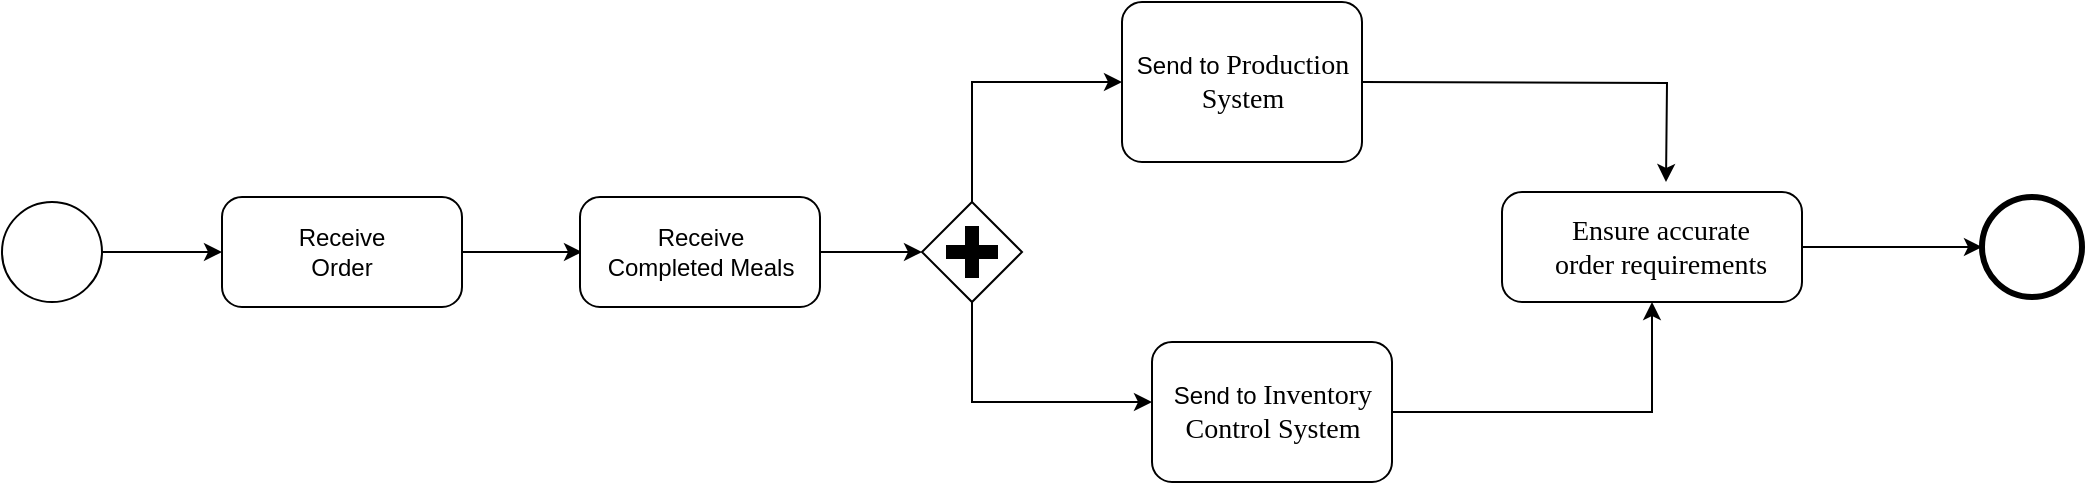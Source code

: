 <mxfile version="25.0.3">
  <diagram name="第 1 页" id="kunoE562ZuYw9vsu3_-h">
    <mxGraphModel dx="1221" dy="1894" grid="1" gridSize="10" guides="1" tooltips="1" connect="1" arrows="1" fold="1" page="1" pageScale="1" pageWidth="827" pageHeight="1169" math="0" shadow="0">
      <root>
        <mxCell id="0" />
        <mxCell id="1" parent="0" />
        <mxCell id="fXp9aWVOsmLKfyarqgo--42" value="" style="points=[[0.145,0.145,0],[0.5,0,0],[0.855,0.145,0],[1,0.5,0],[0.855,0.855,0],[0.5,1,0],[0.145,0.855,0],[0,0.5,0]];shape=mxgraph.bpmn.event;html=1;verticalLabelPosition=bottom;labelBackgroundColor=#ffffff;verticalAlign=top;align=center;perimeter=ellipsePerimeter;outlineConnect=0;aspect=fixed;outline=standard;symbol=general;" parent="1" vertex="1">
          <mxGeometry x="80" y="40" width="50" height="50" as="geometry" />
        </mxCell>
        <mxCell id="fXp9aWVOsmLKfyarqgo--43" value="" style="points=[[0.145,0.145,0],[0.5,0,0],[0.855,0.145,0],[1,0.5,0],[0.855,0.855,0],[0.5,1,0],[0.145,0.855,0],[0,0.5,0]];shape=mxgraph.bpmn.event;html=1;verticalLabelPosition=bottom;labelBackgroundColor=#ffffff;verticalAlign=top;align=center;perimeter=ellipsePerimeter;outlineConnect=0;aspect=fixed;outline=standard;symbol=general;strokeWidth=3;" parent="1" vertex="1">
          <mxGeometry x="1070" y="37.5" width="50" height="50" as="geometry" />
        </mxCell>
        <mxCell id="fXp9aWVOsmLKfyarqgo--52" style="edgeStyle=orthogonalEdgeStyle;rounded=0;orthogonalLoop=1;jettySize=auto;html=1;" parent="1" source="fXp9aWVOsmLKfyarqgo--45" edge="1">
          <mxGeometry relative="1" as="geometry">
            <mxPoint x="370" y="65" as="targetPoint" />
          </mxGeometry>
        </mxCell>
        <mxCell id="fXp9aWVOsmLKfyarqgo--45" value="" style="points=[[0.25,0,0],[0.5,0,0],[0.75,0,0],[1,0.25,0],[1,0.5,0],[1,0.75,0],[0.75,1,0],[0.5,1,0],[0.25,1,0],[0,0.75,0],[0,0.5,0],[0,0.25,0]];shape=mxgraph.bpmn.task;whiteSpace=wrap;rectStyle=rounded;size=10;html=1;container=1;expand=0;collapsible=0;taskMarker=abstract;" parent="1" vertex="1">
          <mxGeometry x="190" y="37.5" width="120" height="55" as="geometry" />
        </mxCell>
        <mxCell id="fXp9aWVOsmLKfyarqgo--47" value="Receive Order" style="text;html=1;align=center;verticalAlign=middle;whiteSpace=wrap;rounded=0;" parent="fXp9aWVOsmLKfyarqgo--45" vertex="1">
          <mxGeometry x="30" y="12.5" width="60" height="30" as="geometry" />
        </mxCell>
        <mxCell id="fXp9aWVOsmLKfyarqgo--46" style="edgeStyle=orthogonalEdgeStyle;rounded=0;orthogonalLoop=1;jettySize=auto;html=1;entryX=0;entryY=0.5;entryDx=0;entryDy=0;entryPerimeter=0;" parent="1" source="fXp9aWVOsmLKfyarqgo--42" target="fXp9aWVOsmLKfyarqgo--45" edge="1">
          <mxGeometry relative="1" as="geometry" />
        </mxCell>
        <mxCell id="fXp9aWVOsmLKfyarqgo--59" style="edgeStyle=orthogonalEdgeStyle;rounded=0;orthogonalLoop=1;jettySize=auto;html=1;exitX=0.5;exitY=1;exitDx=0;exitDy=0;exitPerimeter=0;" parent="1" source="fXp9aWVOsmLKfyarqgo--48" edge="1">
          <mxGeometry relative="1" as="geometry">
            <mxPoint x="655" y="140" as="targetPoint" />
            <mxPoint x="590" y="90" as="sourcePoint" />
            <Array as="points">
              <mxPoint x="565" y="140" />
            </Array>
          </mxGeometry>
        </mxCell>
        <mxCell id="fXp9aWVOsmLKfyarqgo--48" value="" style="points=[[0.25,0.25,0],[0.5,0,0],[0.75,0.25,0],[1,0.5,0],[0.75,0.75,0],[0.5,1,0],[0.25,0.75,0],[0,0.5,0]];shape=mxgraph.bpmn.gateway2;html=1;verticalLabelPosition=bottom;labelBackgroundColor=#ffffff;verticalAlign=top;align=center;perimeter=rhombusPerimeter;outlineConnect=0;outline=none;symbol=none;gwType=parallel;" parent="1" vertex="1">
          <mxGeometry x="540" y="40" width="50" height="50" as="geometry" />
        </mxCell>
        <mxCell id="fXp9aWVOsmLKfyarqgo--49" value="" style="points=[[0.25,0,0],[0.5,0,0],[0.75,0,0],[1,0.25,0],[1,0.5,0],[1,0.75,0],[0.75,1,0],[0.5,1,0],[0.25,1,0],[0,0.75,0],[0,0.5,0],[0,0.25,0]];shape=mxgraph.bpmn.task;whiteSpace=wrap;rectStyle=rounded;size=10;html=1;container=1;expand=0;collapsible=0;taskMarker=abstract;" parent="1" vertex="1">
          <mxGeometry x="369" y="37.5" width="120" height="55" as="geometry" />
        </mxCell>
        <mxCell id="fXp9aWVOsmLKfyarqgo--50" value="Receive Completed Meals" style="text;html=1;align=center;verticalAlign=middle;whiteSpace=wrap;rounded=0;" parent="fXp9aWVOsmLKfyarqgo--49" vertex="1">
          <mxGeometry x="7.5" y="12.5" width="105" height="30" as="geometry" />
        </mxCell>
        <mxCell id="fXp9aWVOsmLKfyarqgo--53" style="edgeStyle=orthogonalEdgeStyle;rounded=0;orthogonalLoop=1;jettySize=auto;html=1;entryX=0;entryY=0.5;entryDx=0;entryDy=0;entryPerimeter=0;" parent="1" source="fXp9aWVOsmLKfyarqgo--49" target="fXp9aWVOsmLKfyarqgo--48" edge="1">
          <mxGeometry relative="1" as="geometry" />
        </mxCell>
        <mxCell id="fXp9aWVOsmLKfyarqgo--54" value="" style="points=[[0.25,0,0],[0.5,0,0],[0.75,0,0],[1,0.25,0],[1,0.5,0],[1,0.75,0],[0.75,1,0],[0.5,1,0],[0.25,1,0],[0,0.75,0],[0,0.5,0],[0,0.25,0]];shape=mxgraph.bpmn.task;whiteSpace=wrap;rectStyle=rounded;size=10;html=1;container=1;expand=0;collapsible=0;taskMarker=abstract;" parent="1" vertex="1">
          <mxGeometry x="640" y="-60" width="120" height="80" as="geometry" />
        </mxCell>
        <mxCell id="fXp9aWVOsmLKfyarqgo--62" style="edgeStyle=orthogonalEdgeStyle;rounded=0;orthogonalLoop=1;jettySize=auto;html=1;" parent="fXp9aWVOsmLKfyarqgo--54" edge="1">
          <mxGeometry relative="1" as="geometry">
            <mxPoint x="272" y="90" as="targetPoint" />
            <mxPoint x="119.5" y="40" as="sourcePoint" />
          </mxGeometry>
        </mxCell>
        <mxCell id="fXp9aWVOsmLKfyarqgo--55" value="Send to&amp;nbsp;&lt;span style=&quot;font-family: Calibri; font-size: 10.5pt; background-color: initial;&quot;&gt;Production System&lt;/span&gt;" style="text;html=1;align=center;verticalAlign=middle;whiteSpace=wrap;rounded=0;" parent="fXp9aWVOsmLKfyarqgo--54" vertex="1">
          <mxGeometry x="2.5" y="18.18" width="115" height="43.64" as="geometry" />
        </mxCell>
        <mxCell id="fXp9aWVOsmLKfyarqgo--56" value="" style="points=[[0.25,0,0],[0.5,0,0],[0.75,0,0],[1,0.25,0],[1,0.5,0],[1,0.75,0],[0.75,1,0],[0.5,1,0],[0.25,1,0],[0,0.75,0],[0,0.5,0],[0,0.25,0]];shape=mxgraph.bpmn.task;whiteSpace=wrap;rectStyle=rounded;size=10;html=1;container=1;expand=0;collapsible=0;taskMarker=abstract;" parent="1" vertex="1">
          <mxGeometry x="655" y="110" width="120" height="70" as="geometry" />
        </mxCell>
        <mxCell id="fXp9aWVOsmLKfyarqgo--57" value="Send to&amp;nbsp;&lt;span style=&quot;font-family: Calibri; font-size: 10.5pt; background-color: initial;&quot;&gt;Inventory Control System&lt;/span&gt;" style="text;html=1;align=center;verticalAlign=middle;whiteSpace=wrap;rounded=0;" parent="fXp9aWVOsmLKfyarqgo--56" vertex="1">
          <mxGeometry x="7.5" y="15.91" width="105" height="38.18" as="geometry" />
        </mxCell>
        <mxCell id="fXp9aWVOsmLKfyarqgo--58" style="edgeStyle=orthogonalEdgeStyle;rounded=0;orthogonalLoop=1;jettySize=auto;html=1;exitX=0.5;exitY=0;exitDx=0;exitDy=0;exitPerimeter=0;entryX=0;entryY=0.5;entryDx=0;entryDy=0;entryPerimeter=0;" parent="1" source="fXp9aWVOsmLKfyarqgo--48" target="fXp9aWVOsmLKfyarqgo--54" edge="1">
          <mxGeometry relative="1" as="geometry" />
        </mxCell>
        <mxCell id="rSowME8vh13iNr4Y3dQu-3" value="" style="edgeStyle=orthogonalEdgeStyle;rounded=0;orthogonalLoop=1;jettySize=auto;html=1;" edge="1" parent="1" source="fXp9aWVOsmLKfyarqgo--60" target="fXp9aWVOsmLKfyarqgo--43">
          <mxGeometry relative="1" as="geometry" />
        </mxCell>
        <mxCell id="fXp9aWVOsmLKfyarqgo--60" value="" style="points=[[0.25,0,0],[0.5,0,0],[0.75,0,0],[1,0.25,0],[1,0.5,0],[1,0.75,0],[0.75,1,0],[0.5,1,0],[0.25,1,0],[0,0.75,0],[0,0.5,0],[0,0.25,0]];shape=mxgraph.bpmn.task;whiteSpace=wrap;rectStyle=rounded;size=10;html=1;container=1;expand=0;collapsible=0;taskMarker=abstract;" parent="1" vertex="1">
          <mxGeometry x="830" y="35" width="150" height="55" as="geometry" />
        </mxCell>
        <mxCell id="fXp9aWVOsmLKfyarqgo--61" value="&lt;p class=&quot;MsoNormal&quot;&gt;&lt;span style=&quot;mso-spacerun:&#39;yes&#39;;font-family:Calibri;mso-fareast-font-family:宋体;&lt;br/&gt;mso-bidi-font-family:&#39;Times New Roman&#39;;font-size:10.5pt;mso-font-kerning:1.0pt;&quot;&gt;Ensure accurate order requirements&lt;/span&gt;&lt;/p&gt;" style="text;html=1;align=center;verticalAlign=middle;whiteSpace=wrap;rounded=0;" parent="fXp9aWVOsmLKfyarqgo--60" vertex="1">
          <mxGeometry x="18.75" y="12.5" width="121.25" height="30" as="geometry" />
        </mxCell>
        <mxCell id="rSowME8vh13iNr4Y3dQu-1" style="edgeStyle=orthogonalEdgeStyle;rounded=0;orthogonalLoop=1;jettySize=auto;html=1;entryX=0.5;entryY=1;entryDx=0;entryDy=0;entryPerimeter=0;" edge="1" parent="1" source="fXp9aWVOsmLKfyarqgo--56" target="fXp9aWVOsmLKfyarqgo--60">
          <mxGeometry relative="1" as="geometry" />
        </mxCell>
      </root>
    </mxGraphModel>
  </diagram>
</mxfile>
